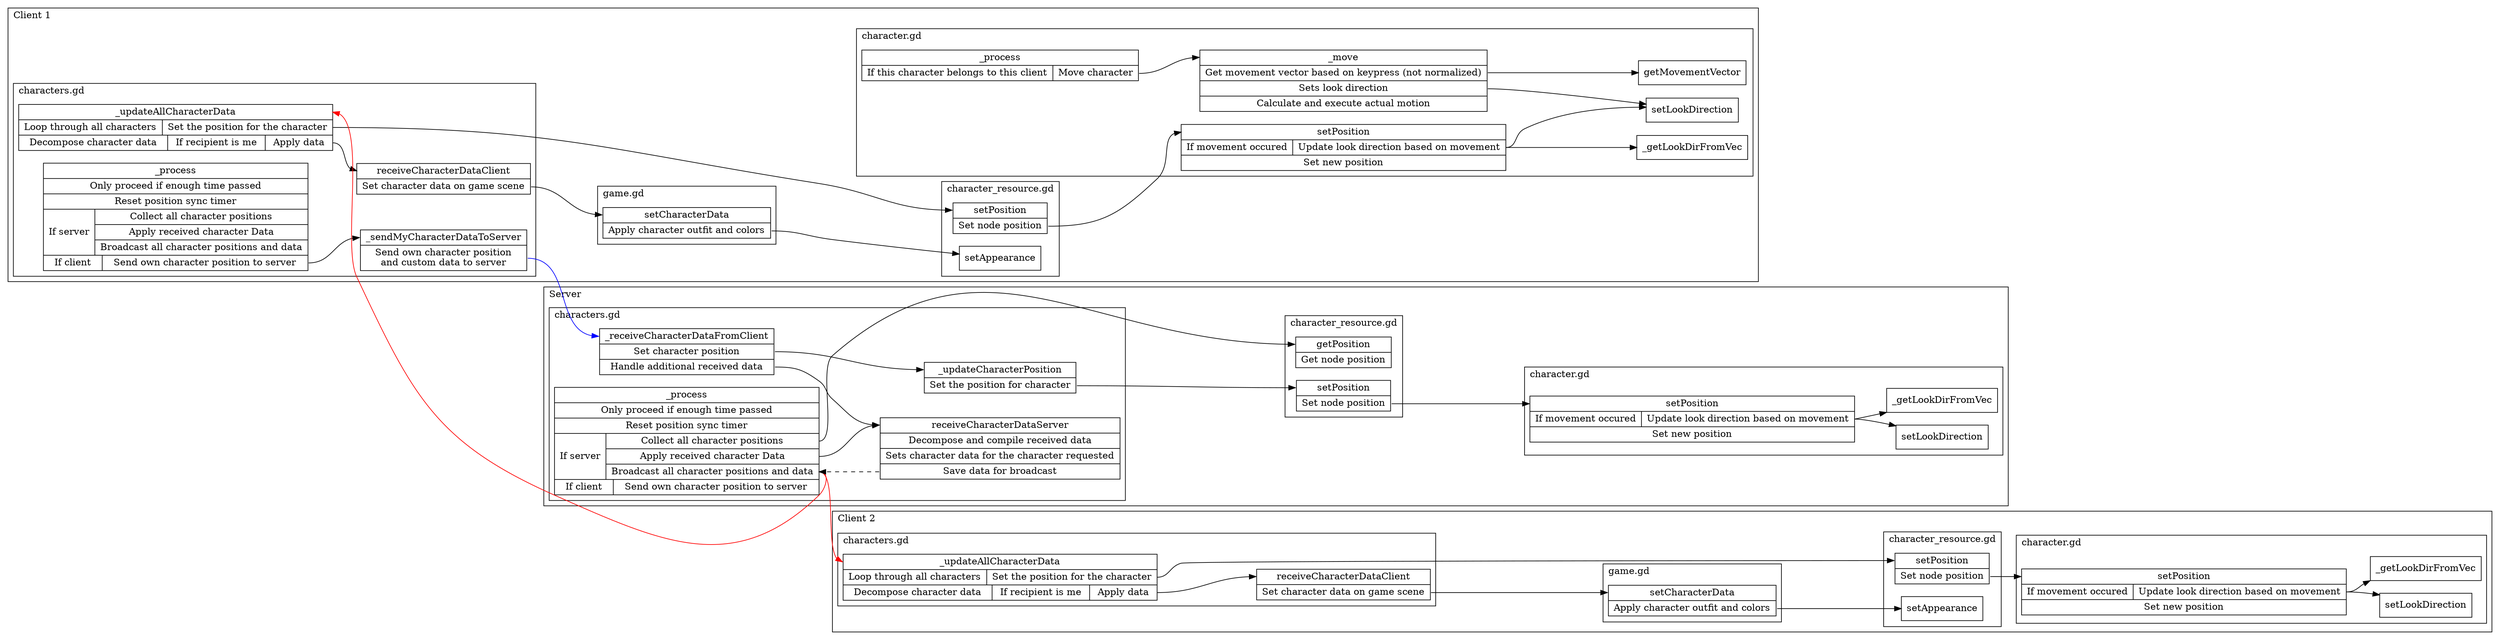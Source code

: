 digraph controlflow {
    rankdir="LR";
    subgraph cluster_client1 {
        label="Client 1"; labeljust="l";
        subgraph cluster_client1_game {
            label="game.gd"; labeljust="l";
            client1_game_setCharacterData [
                label="<begin>setCharacterData | {<f0> Apply character outfit and colors }"
                shape="record"
            ]
        }
        subgraph cluster_client1_character {
            label="character.gd"; labeljust="l";
            client1_character_setPosition [
                label="<begin>setPosition | {<f0> If movement occured  |  { <f1> Update look direction based on movement  } } | <f2> Set new position "
                shape="record"
            ]
            client1_character_getMovementVector [
                label="<begin>getMovementVector"
                shape="record"
            ]
            client1_character_setLookDirection [
                label="<begin>setLookDirection"
                shape="record"
            ]
            client1_character__process [
                label="<begin>_process | {<f0> If this character belongs to this client  |  { <f1> Move character  } }"
                shape="record"
            ]
            client1_character__move [
                label="<begin>_move | <f0> Get movement vector based on keypress (not normalized)  | <f1> Sets look direction  | <f2> Calculate and execute actual motion "
                shape="record"
            ]
            client1_character__getLookDirFromVec [
                label="<begin>_getLookDirFromVec"
                shape="record"
            ]
        }
        subgraph cluster_client1_characters {
            label="characters.gd"; labeljust="l";
            client1_characters__process [
                label="<begin>_process | {<f0> Only proceed if enough time passed } | <f1> Reset position sync timer  | {<f2> If server  |  { <f3> Collect all character positions  | {<f4> Apply received character Data } | <f5> Broadcast all character positions and data  } } | {<f6> If client  |  { <f7> Send own character position to server  } }"
                shape="record"
            ]
            client1_characters__updateAllCharacterData [
                label="<begin>_updateAllCharacterData | {<f0> Loop through all characters  |  { <f1> Set the position for the character  } } | {<f2> Decompose character data  |  { {<f3> If recipient is me  |  { <f4> Apply data  } } } }"
                shape="record"
            ]
            client1_characters_receiveCharacterDataClient [
                label="<begin>receiveCharacterDataClient | <f0> Set character data on game scene "
                shape="record"
            ]
            client1_characters__sendMyCharacterDataToServer [
                label="<begin>_sendMyCharacterDataToServer | <f0> Send own character position\nand custom data to server "
                shape="record"
            ]
        }
        subgraph cluster_client1_character_resource {
            label="character_resource.gd"; labeljust="l";
            client1_character_resource_setAppearance [
                label="<begin>setAppearance"
                shape="record"
            ]
            client1_character_resource_setPosition [
                label="<begin>setPosition | <f0> Set node position "
                shape="record"
            ]
        }

    }
    subgraph cluster_server {
        label="Server"; labeljust="l";
        subgraph cluster_server_character {
            label="character.gd"; labeljust="l";
            server_character_setPosition [
                label="<begin>setPosition | {<f0> If movement occured  |  { <f1> Update look direction based on movement  } } | <f2> Set new position "
                shape="record"
            ]
            server_character_setLookDirection [
                label="<begin>setLookDirection"
                shape="record"
            ]
            server_character__getLookDirFromVec [
                label="<begin>_getLookDirFromVec"
                shape="record"
            ]
        }
        subgraph cluster_server_characters {
            label="characters.gd"; labeljust="l";
            server_characters__process [
                label="<begin>_process | {<f0> Only proceed if enough time passed } | <f1> Reset position sync timer  | {<f2> If server  |  { <f3> Collect all character positions  | {<f4> Apply received character Data } | <f5> Broadcast all character positions and data  } } | {<f6> If client  |  { <f7> Send own character position to server  } }"
                shape="record"
            ]
            server_characters_receiveCharacterDataServer [
                label="<begin>receiveCharacterDataServer | {<f0> Decompose and compile received data } | <f1> Sets character data for the character requested  | <f2> Save data for broadcast "
                shape="record"
            ]
            server_characters__receiveCharacterDataFromClient [
                label="<begin>_receiveCharacterDataFromClient | <f0> Set character position  | <f1> Handle additional received data "
                shape="record"
            ]
            server_characters__updateCharacterPosition [
                label="<begin>_updateCharacterPosition | <f0> Set the position for character "
                shape="record"
            ]
        }
        subgraph cluster_server_character_resource {
            label="character_resource.gd"; labeljust="l";
            server_character_resource_getPosition [
                label="<begin>getPosition | <f0> Get node position "
                shape="record"
            ]
            server_character_resource_setPosition [
                label="<begin>setPosition | <f0> Set node position "
                shape="record"
            ]
        }

    }
    subgraph cluster_client2 {
        label="Client 2"; labeljust="l";
        subgraph cluster_client2_game {
            label="game.gd"; labeljust="l";
            client2_game_setCharacterData [
                label="<begin>setCharacterData | {<f0> Apply character outfit and colors }"
                shape="record"
            ]
        }
        subgraph cluster_client2_character {
            label="character.gd"; labeljust="l";
            client2_character_setPosition [
                label="<begin>setPosition | {<f0> If movement occured  |  { <f1> Update look direction based on movement  } } | <f2> Set new position "
                shape="record"
            ]
            client2_character_setLookDirection [
                label="<begin>setLookDirection"
                shape="record"
            ]
            client2_character__getLookDirFromVec [
                label="<begin>_getLookDirFromVec"
                shape="record"
            ]
        }
        subgraph cluster_client2_characters {
            label="characters.gd"; labeljust="l";
            client2_characters__updateAllCharacterData [
                label="<begin>_updateAllCharacterData | {<f0> Loop through all characters  |  { <f1> Set the position for the character  } } | {<f2> Decompose character data  |  { {<f3> If recipient is me  |  { <f4> Apply data  } } } }"
                shape="record"
            ]
            client2_characters_receiveCharacterDataClient [
                label="<begin>receiveCharacterDataClient | <f0> Set character data on game scene "
                shape="record"
            ]
        }
        subgraph cluster_client2_character_resource {
            label="character_resource.gd"; labeljust="l";
            client2_character_resource_setAppearance [
                label="<begin>setAppearance"
                shape="record"
            ]
            client2_character_resource_setPosition [
                label="<begin>setPosition | <f0> Set node position "
                shape="record"
            ]
        }

    }

    # movement on the client's side
    client1_character__process:f1 -> client1_character__move:begin;
    client1_character__move:f0 -> client1_character_getMovementVector:begin;
    client1_character__move:f1 -> client1_character_setLookDirection:begin;
    # client sends its character data
    client1_characters__process:f7 -> client1_characters__sendMyCharacterDataToServer:begin;
    client1_characters__sendMyCharacterDataToServer:f0 -> server_characters__receiveCharacterDataFromClient:begin [color=blue];
    server_characters__receiveCharacterDataFromClient:f0 -> server_characters__updateCharacterPosition:begin;
    server_characters__receiveCharacterDataFromClient:f1 -> server_characters_receiveCharacterDataServer:begin;
    server_characters__updateCharacterPosition:f0 -> server_character_resource_setPosition:begin;
    server_character_resource_setPosition:f0 -> server_character_setPosition:begin;
    server_character_setPosition:f1 -> server_character__getLookDirFromVec:begin;
    server_character_setPosition:f1 -> server_character_setLookDirection:begin;
    server_characters_receiveCharacterDataServer:f2 -> server_characters__process:f5 [style=dashed];
    # server sends character data
    server_characters__process:f3 -> server_character_resource_getPosition:begin;
    server_characters__process:f4 -> server_characters_receiveCharacterDataServer:begin;
    server_characters__process:f5 -> client1_characters__updateAllCharacterData:begin [color=red];
    server_characters__process:f5 -> client2_characters__updateAllCharacterData:begin [color=red];
    client1_characters__updateAllCharacterData:f1 -> client1_character_resource_setPosition:begin;
    client2_characters__updateAllCharacterData:f1 -> client2_character_resource_setPosition:begin;
    # everyone sets character position
    client1_character_resource_setPosition:f0 -> client1_character_setPosition:begin;
    client1_character_setPosition:f1 -> client1_character__getLookDirFromVec:begin;
    client1_character_setPosition:f1 -> client1_character_setLookDirection:begin;
    client2_character_resource_setPosition:f0 -> client2_character_setPosition:begin;
    client2_character_setPosition:f1 -> client2_character__getLookDirFromVec:begin;
    client2_character_setPosition:f1 -> client2_character_setLookDirection:begin;
    # everyone updates character data
    client1_characters__updateAllCharacterData:f4 -> client1_characters_receiveCharacterDataClient:begin;
    client1_characters_receiveCharacterDataClient:f0 -> client1_game_setCharacterData:begin;
    client1_game_setCharacterData:f0 -> client1_character_resource_setAppearance:begin;
    client2_characters__updateAllCharacterData:f4 -> client2_characters_receiveCharacterDataClient:begin;
    client2_characters_receiveCharacterDataClient:f0 -> client2_game_setCharacterData:begin;
    client2_game_setCharacterData:f0 -> client2_character_resource_setAppearance:begin;
}
